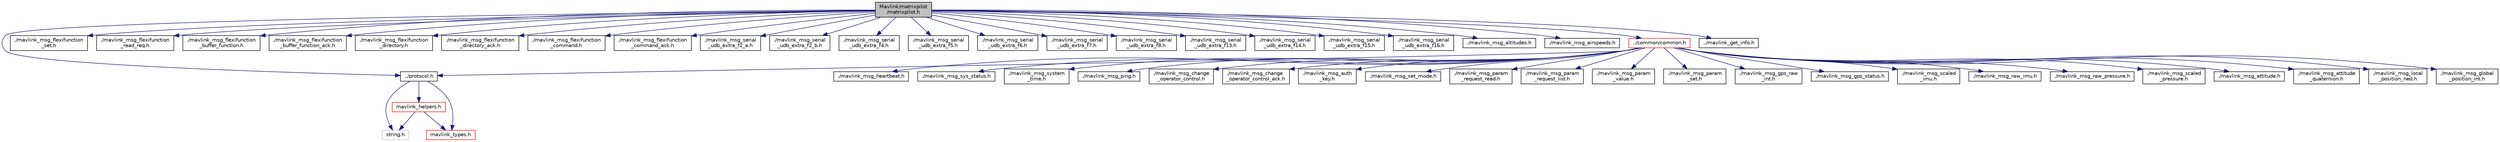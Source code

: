 digraph "Mavlink/matrixpilot/matrixpilot.h"
{
  edge [fontname="Helvetica",fontsize="10",labelfontname="Helvetica",labelfontsize="10"];
  node [fontname="Helvetica",fontsize="10",shape=record];
  Node0 [label="Mavlink/matrixpilot\l/matrixpilot.h",height=0.2,width=0.4,color="black", fillcolor="grey75", style="filled", fontcolor="black"];
  Node0 -> Node1 [color="midnightblue",fontsize="10",style="solid",fontname="Helvetica"];
  Node1 [label="../protocol.h",height=0.2,width=0.4,color="black", fillcolor="white", style="filled",URL="$protocol_8h_source.html"];
  Node1 -> Node2 [color="midnightblue",fontsize="10",style="solid",fontname="Helvetica"];
  Node2 [label="string.h",height=0.2,width=0.4,color="grey75", fillcolor="white", style="filled"];
  Node1 -> Node3 [color="midnightblue",fontsize="10",style="solid",fontname="Helvetica"];
  Node3 [label="mavlink_types.h",height=0.2,width=0.4,color="red", fillcolor="white", style="filled",URL="$mavlink__types_8h_source.html"];
  Node1 -> Node5 [color="midnightblue",fontsize="10",style="solid",fontname="Helvetica"];
  Node5 [label="mavlink_helpers.h",height=0.2,width=0.4,color="red", fillcolor="white", style="filled",URL="$mavlink__helpers_8h_source.html"];
  Node5 -> Node2 [color="midnightblue",fontsize="10",style="solid",fontname="Helvetica"];
  Node5 -> Node3 [color="midnightblue",fontsize="10",style="solid",fontname="Helvetica"];
  Node0 -> Node11 [color="midnightblue",fontsize="10",style="solid",fontname="Helvetica"];
  Node11 [label="./mavlink_msg_flexifunction\l_set.h",height=0.2,width=0.4,color="black", fillcolor="white", style="filled",URL="$mavlink__msg__flexifunction__set_8h_source.html"];
  Node0 -> Node12 [color="midnightblue",fontsize="10",style="solid",fontname="Helvetica"];
  Node12 [label="./mavlink_msg_flexifunction\l_read_req.h",height=0.2,width=0.4,color="black", fillcolor="white", style="filled",URL="$mavlink__msg__flexifunction__read__req_8h_source.html"];
  Node0 -> Node13 [color="midnightblue",fontsize="10",style="solid",fontname="Helvetica"];
  Node13 [label="./mavlink_msg_flexifunction\l_buffer_function.h",height=0.2,width=0.4,color="black", fillcolor="white", style="filled",URL="$mavlink__msg__flexifunction__buffer__function_8h_source.html"];
  Node0 -> Node14 [color="midnightblue",fontsize="10",style="solid",fontname="Helvetica"];
  Node14 [label="./mavlink_msg_flexifunction\l_buffer_function_ack.h",height=0.2,width=0.4,color="black", fillcolor="white", style="filled",URL="$mavlink__msg__flexifunction__buffer__function__ack_8h_source.html"];
  Node0 -> Node15 [color="midnightblue",fontsize="10",style="solid",fontname="Helvetica"];
  Node15 [label="./mavlink_msg_flexifunction\l_directory.h",height=0.2,width=0.4,color="black", fillcolor="white", style="filled",URL="$mavlink__msg__flexifunction__directory_8h_source.html"];
  Node0 -> Node16 [color="midnightblue",fontsize="10",style="solid",fontname="Helvetica"];
  Node16 [label="./mavlink_msg_flexifunction\l_directory_ack.h",height=0.2,width=0.4,color="black", fillcolor="white", style="filled",URL="$mavlink__msg__flexifunction__directory__ack_8h_source.html"];
  Node0 -> Node17 [color="midnightblue",fontsize="10",style="solid",fontname="Helvetica"];
  Node17 [label="./mavlink_msg_flexifunction\l_command.h",height=0.2,width=0.4,color="black", fillcolor="white", style="filled",URL="$mavlink__msg__flexifunction__command_8h_source.html"];
  Node0 -> Node18 [color="midnightblue",fontsize="10",style="solid",fontname="Helvetica"];
  Node18 [label="./mavlink_msg_flexifunction\l_command_ack.h",height=0.2,width=0.4,color="black", fillcolor="white", style="filled",URL="$mavlink__msg__flexifunction__command__ack_8h_source.html"];
  Node0 -> Node19 [color="midnightblue",fontsize="10",style="solid",fontname="Helvetica"];
  Node19 [label="./mavlink_msg_serial\l_udb_extra_f2_a.h",height=0.2,width=0.4,color="black", fillcolor="white", style="filled",URL="$mavlink__msg__serial__udb__extra__f2__a_8h_source.html"];
  Node0 -> Node20 [color="midnightblue",fontsize="10",style="solid",fontname="Helvetica"];
  Node20 [label="./mavlink_msg_serial\l_udb_extra_f2_b.h",height=0.2,width=0.4,color="black", fillcolor="white", style="filled",URL="$mavlink__msg__serial__udb__extra__f2__b_8h_source.html"];
  Node0 -> Node21 [color="midnightblue",fontsize="10",style="solid",fontname="Helvetica"];
  Node21 [label="./mavlink_msg_serial\l_udb_extra_f4.h",height=0.2,width=0.4,color="black", fillcolor="white", style="filled",URL="$mavlink__msg__serial__udb__extra__f4_8h_source.html"];
  Node0 -> Node22 [color="midnightblue",fontsize="10",style="solid",fontname="Helvetica"];
  Node22 [label="./mavlink_msg_serial\l_udb_extra_f5.h",height=0.2,width=0.4,color="black", fillcolor="white", style="filled",URL="$mavlink__msg__serial__udb__extra__f5_8h_source.html"];
  Node0 -> Node23 [color="midnightblue",fontsize="10",style="solid",fontname="Helvetica"];
  Node23 [label="./mavlink_msg_serial\l_udb_extra_f6.h",height=0.2,width=0.4,color="black", fillcolor="white", style="filled",URL="$mavlink__msg__serial__udb__extra__f6_8h_source.html"];
  Node0 -> Node24 [color="midnightblue",fontsize="10",style="solid",fontname="Helvetica"];
  Node24 [label="./mavlink_msg_serial\l_udb_extra_f7.h",height=0.2,width=0.4,color="black", fillcolor="white", style="filled",URL="$mavlink__msg__serial__udb__extra__f7_8h_source.html"];
  Node0 -> Node25 [color="midnightblue",fontsize="10",style="solid",fontname="Helvetica"];
  Node25 [label="./mavlink_msg_serial\l_udb_extra_f8.h",height=0.2,width=0.4,color="black", fillcolor="white", style="filled",URL="$mavlink__msg__serial__udb__extra__f8_8h_source.html"];
  Node0 -> Node26 [color="midnightblue",fontsize="10",style="solid",fontname="Helvetica"];
  Node26 [label="./mavlink_msg_serial\l_udb_extra_f13.h",height=0.2,width=0.4,color="black", fillcolor="white", style="filled",URL="$mavlink__msg__serial__udb__extra__f13_8h_source.html"];
  Node0 -> Node27 [color="midnightblue",fontsize="10",style="solid",fontname="Helvetica"];
  Node27 [label="./mavlink_msg_serial\l_udb_extra_f14.h",height=0.2,width=0.4,color="black", fillcolor="white", style="filled",URL="$mavlink__msg__serial__udb__extra__f14_8h_source.html"];
  Node0 -> Node28 [color="midnightblue",fontsize="10",style="solid",fontname="Helvetica"];
  Node28 [label="./mavlink_msg_serial\l_udb_extra_f15.h",height=0.2,width=0.4,color="black", fillcolor="white", style="filled",URL="$mavlink__msg__serial__udb__extra__f15_8h_source.html"];
  Node0 -> Node29 [color="midnightblue",fontsize="10",style="solid",fontname="Helvetica"];
  Node29 [label="./mavlink_msg_serial\l_udb_extra_f16.h",height=0.2,width=0.4,color="black", fillcolor="white", style="filled",URL="$mavlink__msg__serial__udb__extra__f16_8h_source.html"];
  Node0 -> Node30 [color="midnightblue",fontsize="10",style="solid",fontname="Helvetica"];
  Node30 [label="./mavlink_msg_altitudes.h",height=0.2,width=0.4,color="black", fillcolor="white", style="filled",URL="$mavlink__msg__altitudes_8h_source.html"];
  Node0 -> Node31 [color="midnightblue",fontsize="10",style="solid",fontname="Helvetica"];
  Node31 [label="./mavlink_msg_airspeeds.h",height=0.2,width=0.4,color="black", fillcolor="white", style="filled",URL="$mavlink__msg__airspeeds_8h_source.html"];
  Node0 -> Node32 [color="midnightblue",fontsize="10",style="solid",fontname="Helvetica"];
  Node32 [label="../common/common.h",height=0.2,width=0.4,color="red", fillcolor="white", style="filled",URL="$common_8h.html",tooltip="MAVLink comm protocol generated from common.xml. "];
  Node32 -> Node1 [color="midnightblue",fontsize="10",style="solid",fontname="Helvetica"];
  Node32 -> Node33 [color="midnightblue",fontsize="10",style="solid",fontname="Helvetica"];
  Node33 [label="./mavlink_msg_heartbeat.h",height=0.2,width=0.4,color="black", fillcolor="white", style="filled",URL="$common_2mavlink__msg__heartbeat_8h_source.html"];
  Node32 -> Node34 [color="midnightblue",fontsize="10",style="solid",fontname="Helvetica"];
  Node34 [label="./mavlink_msg_sys_status.h",height=0.2,width=0.4,color="black", fillcolor="white", style="filled",URL="$mavlink__msg__sys__status_8h_source.html"];
  Node32 -> Node35 [color="midnightblue",fontsize="10",style="solid",fontname="Helvetica"];
  Node35 [label="./mavlink_msg_system\l_time.h",height=0.2,width=0.4,color="black", fillcolor="white", style="filled",URL="$mavlink__msg__system__time_8h_source.html"];
  Node32 -> Node36 [color="midnightblue",fontsize="10",style="solid",fontname="Helvetica"];
  Node36 [label="./mavlink_msg_ping.h",height=0.2,width=0.4,color="black", fillcolor="white", style="filled",URL="$mavlink__msg__ping_8h_source.html"];
  Node32 -> Node37 [color="midnightblue",fontsize="10",style="solid",fontname="Helvetica"];
  Node37 [label="./mavlink_msg_change\l_operator_control.h",height=0.2,width=0.4,color="black", fillcolor="white", style="filled",URL="$mavlink__msg__change__operator__control_8h_source.html"];
  Node32 -> Node38 [color="midnightblue",fontsize="10",style="solid",fontname="Helvetica"];
  Node38 [label="./mavlink_msg_change\l_operator_control_ack.h",height=0.2,width=0.4,color="black", fillcolor="white", style="filled",URL="$mavlink__msg__change__operator__control__ack_8h_source.html"];
  Node32 -> Node39 [color="midnightblue",fontsize="10",style="solid",fontname="Helvetica"];
  Node39 [label="./mavlink_msg_auth\l_key.h",height=0.2,width=0.4,color="black", fillcolor="white", style="filled",URL="$mavlink__msg__auth__key_8h_source.html"];
  Node32 -> Node40 [color="midnightblue",fontsize="10",style="solid",fontname="Helvetica"];
  Node40 [label="./mavlink_msg_set_mode.h",height=0.2,width=0.4,color="black", fillcolor="white", style="filled",URL="$mavlink__msg__set__mode_8h_source.html"];
  Node32 -> Node41 [color="midnightblue",fontsize="10",style="solid",fontname="Helvetica"];
  Node41 [label="./mavlink_msg_param\l_request_read.h",height=0.2,width=0.4,color="black", fillcolor="white", style="filled",URL="$mavlink__msg__param__request__read_8h_source.html"];
  Node32 -> Node42 [color="midnightblue",fontsize="10",style="solid",fontname="Helvetica"];
  Node42 [label="./mavlink_msg_param\l_request_list.h",height=0.2,width=0.4,color="black", fillcolor="white", style="filled",URL="$mavlink__msg__param__request__list_8h_source.html"];
  Node32 -> Node43 [color="midnightblue",fontsize="10",style="solid",fontname="Helvetica"];
  Node43 [label="./mavlink_msg_param\l_value.h",height=0.2,width=0.4,color="black", fillcolor="white", style="filled",URL="$mavlink__msg__param__value_8h_source.html"];
  Node32 -> Node44 [color="midnightblue",fontsize="10",style="solid",fontname="Helvetica"];
  Node44 [label="./mavlink_msg_param\l_set.h",height=0.2,width=0.4,color="black", fillcolor="white", style="filled",URL="$mavlink__msg__param__set_8h_source.html"];
  Node32 -> Node45 [color="midnightblue",fontsize="10",style="solid",fontname="Helvetica"];
  Node45 [label="./mavlink_msg_gps_raw\l_int.h",height=0.2,width=0.4,color="black", fillcolor="white", style="filled",URL="$mavlink__msg__gps__raw__int_8h_source.html"];
  Node32 -> Node46 [color="midnightblue",fontsize="10",style="solid",fontname="Helvetica"];
  Node46 [label="./mavlink_msg_gps_status.h",height=0.2,width=0.4,color="black", fillcolor="white", style="filled",URL="$mavlink__msg__gps__status_8h_source.html"];
  Node32 -> Node47 [color="midnightblue",fontsize="10",style="solid",fontname="Helvetica"];
  Node47 [label="./mavlink_msg_scaled\l_imu.h",height=0.2,width=0.4,color="black", fillcolor="white", style="filled",URL="$mavlink__msg__scaled__imu_8h_source.html"];
  Node32 -> Node48 [color="midnightblue",fontsize="10",style="solid",fontname="Helvetica"];
  Node48 [label="./mavlink_msg_raw_imu.h",height=0.2,width=0.4,color="black", fillcolor="white", style="filled",URL="$mavlink__msg__raw__imu_8h_source.html"];
  Node32 -> Node49 [color="midnightblue",fontsize="10",style="solid",fontname="Helvetica"];
  Node49 [label="./mavlink_msg_raw_pressure.h",height=0.2,width=0.4,color="black", fillcolor="white", style="filled",URL="$mavlink__msg__raw__pressure_8h_source.html"];
  Node32 -> Node50 [color="midnightblue",fontsize="10",style="solid",fontname="Helvetica"];
  Node50 [label="./mavlink_msg_scaled\l_pressure.h",height=0.2,width=0.4,color="black", fillcolor="white", style="filled",URL="$mavlink__msg__scaled__pressure_8h_source.html"];
  Node32 -> Node51 [color="midnightblue",fontsize="10",style="solid",fontname="Helvetica"];
  Node51 [label="./mavlink_msg_attitude.h",height=0.2,width=0.4,color="black", fillcolor="white", style="filled",URL="$mavlink__msg__attitude_8h_source.html"];
  Node32 -> Node52 [color="midnightblue",fontsize="10",style="solid",fontname="Helvetica"];
  Node52 [label="./mavlink_msg_attitude\l_quaternion.h",height=0.2,width=0.4,color="black", fillcolor="white", style="filled",URL="$mavlink__msg__attitude__quaternion_8h_source.html"];
  Node32 -> Node53 [color="midnightblue",fontsize="10",style="solid",fontname="Helvetica"];
  Node53 [label="./mavlink_msg_local\l_position_ned.h",height=0.2,width=0.4,color="black", fillcolor="white", style="filled",URL="$mavlink__msg__local__position__ned_8h_source.html"];
  Node32 -> Node54 [color="midnightblue",fontsize="10",style="solid",fontname="Helvetica"];
  Node54 [label="./mavlink_msg_global\l_position_int.h",height=0.2,width=0.4,color="black", fillcolor="white", style="filled",URL="$mavlink__msg__global__position__int_8h_source.html"];
  Node0 -> Node171 [color="midnightblue",fontsize="10",style="solid",fontname="Helvetica"];
  Node171 [label="../mavlink_get_info.h",height=0.2,width=0.4,color="black", fillcolor="white", style="filled",URL="$mavlink__get__info_8h_source.html"];
}
